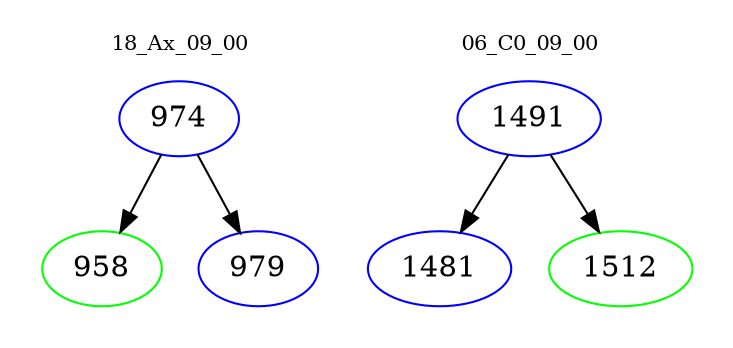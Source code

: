 digraph{
subgraph cluster_0 {
color = white
label = "18_Ax_09_00";
fontsize=10;
T0_974 [label="974", color="blue"]
T0_974 -> T0_958 [color="black"]
T0_958 [label="958", color="green"]
T0_974 -> T0_979 [color="black"]
T0_979 [label="979", color="blue"]
}
subgraph cluster_1 {
color = white
label = "06_C0_09_00";
fontsize=10;
T1_1491 [label="1491", color="blue"]
T1_1491 -> T1_1481 [color="black"]
T1_1481 [label="1481", color="blue"]
T1_1491 -> T1_1512 [color="black"]
T1_1512 [label="1512", color="green"]
}
}
